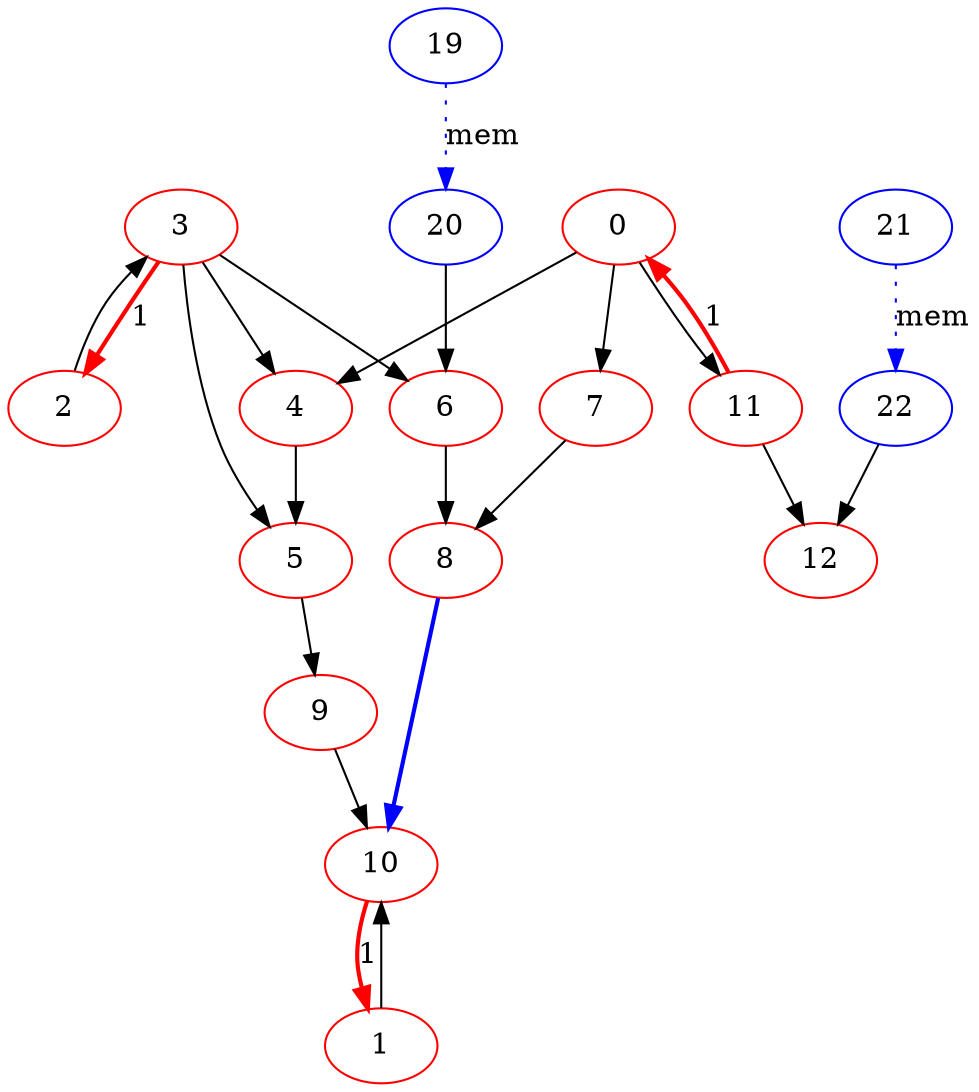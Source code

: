 digraph original { 
{
0 [color=red ];

1 [color=red ];

2 [color=red ];

3 [color=red ];

4 [color=red ];

5 [color=red ];

6 [color=red ];

7 [color=red ];

8 [color=red ];

9 [color=red ];

10 [color=red ];

11 [color=red ];

12 [color=red ];

19 [color=blue ];

20 [color=blue ];

21 [color=blue ];

22 [color=blue ];
11 -> 0 [style=bold, color=red, label=1] 
10 -> 1 [style=bold, color=red, label=1] 
3 -> 2 [style=bold, color=red, label=1] 
2 -> 3
0 -> 4
3 -> 4
4 -> 5
3 -> 5
3 -> 6
0 -> 7
6 -> 8
7 -> 8
5 -> 9
8 -> 10 [style=bold, color=blue ]
9 -> 10
1 -> 10
0 -> 11
11 -> 12
19 -> 20 [style=dotted, color=blue, label= mem] 
20 -> 6
21 -> 22 [style=dotted, color=blue, label= mem] 
22 -> 12

}

}